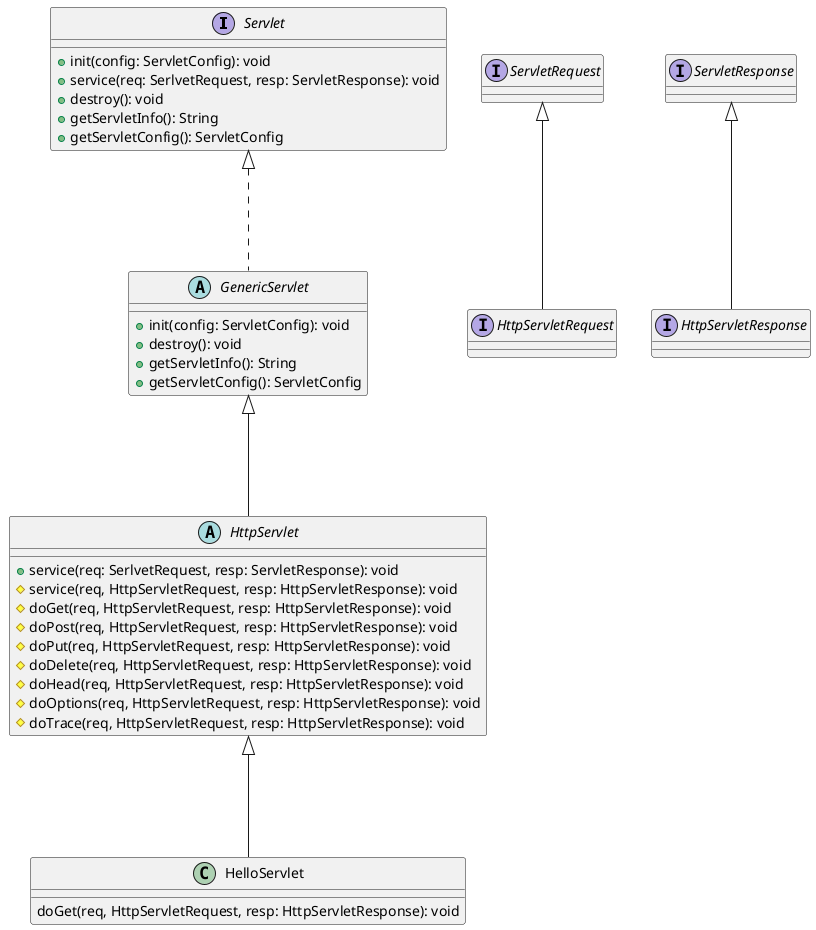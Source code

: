 @startuml

interface Servlet {
    + init(config: ServletConfig): void
    + service(req: SerlvetRequest, resp: ServletResponse): void
    + destroy(): void
    + getServletInfo(): String
    + getServletConfig(): ServletConfig
}

abstract class GenericServlet {
    + init(config: ServletConfig): void
    + destroy(): void
    + getServletInfo(): String
    + getServletConfig(): ServletConfig  
}

abstract class HttpServlet {
    + service(req: SerlvetRequest, resp: ServletResponse): void
    # service(req, HttpServletRequest, resp: HttpServletResponse): void
    # doGet(req, HttpServletRequest, resp: HttpServletResponse): void
    # doPost(req, HttpServletRequest, resp: HttpServletResponse): void
    # doPut(req, HttpServletRequest, resp: HttpServletResponse): void
    # doDelete(req, HttpServletRequest, resp: HttpServletResponse): void
    # doHead(req, HttpServletRequest, resp: HttpServletResponse): void
    # doOptions(req, HttpServletRequest, resp: HttpServletResponse): void
    # doTrace(req, HttpServletRequest, resp: HttpServletResponse): void
}

Servlet <|... GenericServlet
GenericServlet <|--- HttpServlet
HttpServlet <|--- HelloServlet

class HelloServlet {
    doGet(req, HttpServletRequest, resp: HttpServletResponse): void
}

interface ServletRequest{}
interface HttpServletRequest{}
interface ServletResponse{}
interface HttpServletResponse{}

ServletRequest <|--- HttpServletRequest
ServletResponse <|--- HttpServletResponse
@enduml
